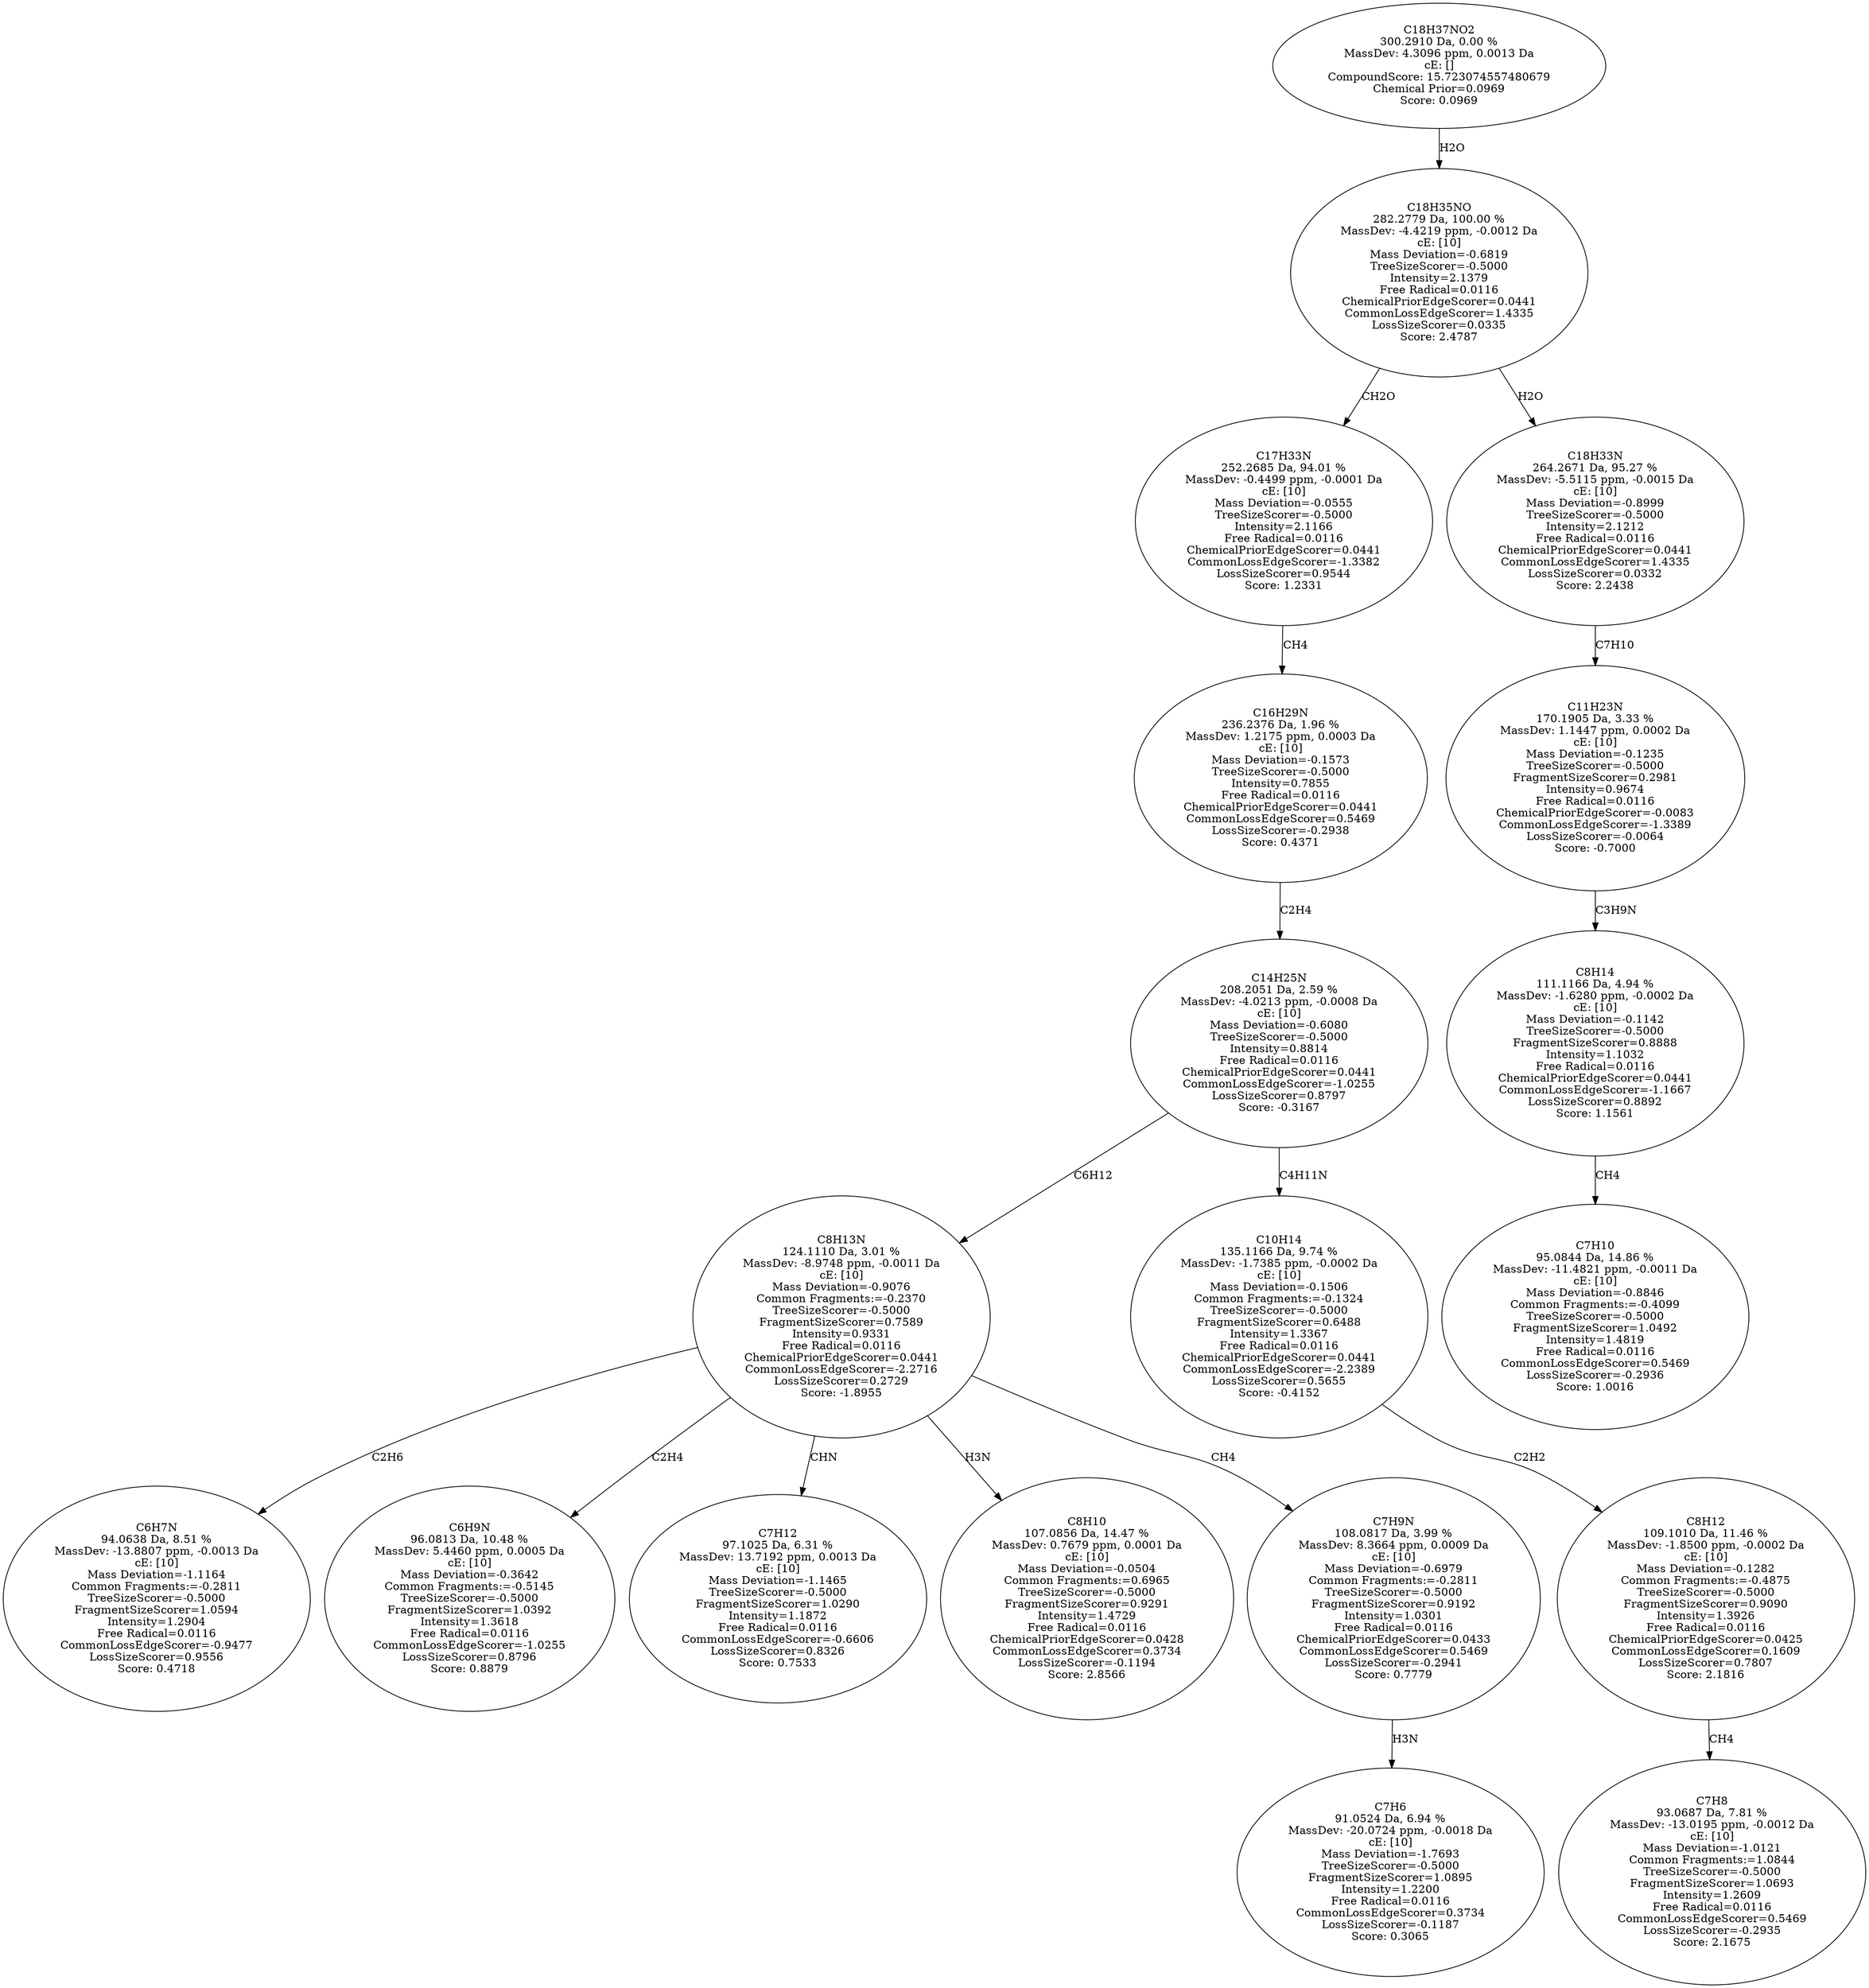strict digraph {
v1 [label="C6H7N\n94.0638 Da, 8.51 %\nMassDev: -13.8807 ppm, -0.0013 Da\ncE: [10]\nMass Deviation=-1.1164\nCommon Fragments:=-0.2811\nTreeSizeScorer=-0.5000\nFragmentSizeScorer=1.0594\nIntensity=1.2904\nFree Radical=0.0116\nCommonLossEdgeScorer=-0.9477\nLossSizeScorer=0.9556\nScore: 0.4718"];
v2 [label="C6H9N\n96.0813 Da, 10.48 %\nMassDev: 5.4460 ppm, 0.0005 Da\ncE: [10]\nMass Deviation=-0.3642\nCommon Fragments:=-0.5145\nTreeSizeScorer=-0.5000\nFragmentSizeScorer=1.0392\nIntensity=1.3618\nFree Radical=0.0116\nCommonLossEdgeScorer=-1.0255\nLossSizeScorer=0.8796\nScore: 0.8879"];
v3 [label="C7H12\n97.1025 Da, 6.31 %\nMassDev: 13.7192 ppm, 0.0013 Da\ncE: [10]\nMass Deviation=-1.1465\nTreeSizeScorer=-0.5000\nFragmentSizeScorer=1.0290\nIntensity=1.1872\nFree Radical=0.0116\nCommonLossEdgeScorer=-0.6606\nLossSizeScorer=0.8326\nScore: 0.7533"];
v4 [label="C8H10\n107.0856 Da, 14.47 %\nMassDev: 0.7679 ppm, 0.0001 Da\ncE: [10]\nMass Deviation=-0.0504\nCommon Fragments:=0.6965\nTreeSizeScorer=-0.5000\nFragmentSizeScorer=0.9291\nIntensity=1.4729\nFree Radical=0.0116\nChemicalPriorEdgeScorer=0.0428\nCommonLossEdgeScorer=0.3734\nLossSizeScorer=-0.1194\nScore: 2.8566"];
v5 [label="C7H6\n91.0524 Da, 6.94 %\nMassDev: -20.0724 ppm, -0.0018 Da\ncE: [10]\nMass Deviation=-1.7693\nTreeSizeScorer=-0.5000\nFragmentSizeScorer=1.0895\nIntensity=1.2200\nFree Radical=0.0116\nCommonLossEdgeScorer=0.3734\nLossSizeScorer=-0.1187\nScore: 0.3065"];
v6 [label="C7H9N\n108.0817 Da, 3.99 %\nMassDev: 8.3664 ppm, 0.0009 Da\ncE: [10]\nMass Deviation=-0.6979\nCommon Fragments:=-0.2811\nTreeSizeScorer=-0.5000\nFragmentSizeScorer=0.9192\nIntensity=1.0301\nFree Radical=0.0116\nChemicalPriorEdgeScorer=0.0433\nCommonLossEdgeScorer=0.5469\nLossSizeScorer=-0.2941\nScore: 0.7779"];
v7 [label="C8H13N\n124.1110 Da, 3.01 %\nMassDev: -8.9748 ppm, -0.0011 Da\ncE: [10]\nMass Deviation=-0.9076\nCommon Fragments:=-0.2370\nTreeSizeScorer=-0.5000\nFragmentSizeScorer=0.7589\nIntensity=0.9331\nFree Radical=0.0116\nChemicalPriorEdgeScorer=0.0441\nCommonLossEdgeScorer=-2.2716\nLossSizeScorer=0.2729\nScore: -1.8955"];
v8 [label="C7H8\n93.0687 Da, 7.81 %\nMassDev: -13.0195 ppm, -0.0012 Da\ncE: [10]\nMass Deviation=-1.0121\nCommon Fragments:=1.0844\nTreeSizeScorer=-0.5000\nFragmentSizeScorer=1.0693\nIntensity=1.2609\nFree Radical=0.0116\nCommonLossEdgeScorer=0.5469\nLossSizeScorer=-0.2935\nScore: 2.1675"];
v9 [label="C8H12\n109.1010 Da, 11.46 %\nMassDev: -1.8500 ppm, -0.0002 Da\ncE: [10]\nMass Deviation=-0.1282\nCommon Fragments:=-0.4875\nTreeSizeScorer=-0.5000\nFragmentSizeScorer=0.9090\nIntensity=1.3926\nFree Radical=0.0116\nChemicalPriorEdgeScorer=0.0425\nCommonLossEdgeScorer=0.1609\nLossSizeScorer=0.7807\nScore: 2.1816"];
v10 [label="C10H14\n135.1166 Da, 9.74 %\nMassDev: -1.7385 ppm, -0.0002 Da\ncE: [10]\nMass Deviation=-0.1506\nCommon Fragments:=-0.1324\nTreeSizeScorer=-0.5000\nFragmentSizeScorer=0.6488\nIntensity=1.3367\nFree Radical=0.0116\nChemicalPriorEdgeScorer=0.0441\nCommonLossEdgeScorer=-2.2389\nLossSizeScorer=0.5655\nScore: -0.4152"];
v11 [label="C14H25N\n208.2051 Da, 2.59 %\nMassDev: -4.0213 ppm, -0.0008 Da\ncE: [10]\nMass Deviation=-0.6080\nTreeSizeScorer=-0.5000\nIntensity=0.8814\nFree Radical=0.0116\nChemicalPriorEdgeScorer=0.0441\nCommonLossEdgeScorer=-1.0255\nLossSizeScorer=0.8797\nScore: -0.3167"];
v12 [label="C16H29N\n236.2376 Da, 1.96 %\nMassDev: 1.2175 ppm, 0.0003 Da\ncE: [10]\nMass Deviation=-0.1573\nTreeSizeScorer=-0.5000\nIntensity=0.7855\nFree Radical=0.0116\nChemicalPriorEdgeScorer=0.0441\nCommonLossEdgeScorer=0.5469\nLossSizeScorer=-0.2938\nScore: 0.4371"];
v13 [label="C17H33N\n252.2685 Da, 94.01 %\nMassDev: -0.4499 ppm, -0.0001 Da\ncE: [10]\nMass Deviation=-0.0555\nTreeSizeScorer=-0.5000\nIntensity=2.1166\nFree Radical=0.0116\nChemicalPriorEdgeScorer=0.0441\nCommonLossEdgeScorer=-1.3382\nLossSizeScorer=0.9544\nScore: 1.2331"];
v14 [label="C7H10\n95.0844 Da, 14.86 %\nMassDev: -11.4821 ppm, -0.0011 Da\ncE: [10]\nMass Deviation=-0.8846\nCommon Fragments:=-0.4099\nTreeSizeScorer=-0.5000\nFragmentSizeScorer=1.0492\nIntensity=1.4819\nFree Radical=0.0116\nCommonLossEdgeScorer=0.5469\nLossSizeScorer=-0.2936\nScore: 1.0016"];
v15 [label="C8H14\n111.1166 Da, 4.94 %\nMassDev: -1.6280 ppm, -0.0002 Da\ncE: [10]\nMass Deviation=-0.1142\nTreeSizeScorer=-0.5000\nFragmentSizeScorer=0.8888\nIntensity=1.1032\nFree Radical=0.0116\nChemicalPriorEdgeScorer=0.0441\nCommonLossEdgeScorer=-1.1667\nLossSizeScorer=0.8892\nScore: 1.1561"];
v16 [label="C11H23N\n170.1905 Da, 3.33 %\nMassDev: 1.1447 ppm, 0.0002 Da\ncE: [10]\nMass Deviation=-0.1235\nTreeSizeScorer=-0.5000\nFragmentSizeScorer=0.2981\nIntensity=0.9674\nFree Radical=0.0116\nChemicalPriorEdgeScorer=-0.0083\nCommonLossEdgeScorer=-1.3389\nLossSizeScorer=-0.0064\nScore: -0.7000"];
v17 [label="C18H33N\n264.2671 Da, 95.27 %\nMassDev: -5.5115 ppm, -0.0015 Da\ncE: [10]\nMass Deviation=-0.8999\nTreeSizeScorer=-0.5000\nIntensity=2.1212\nFree Radical=0.0116\nChemicalPriorEdgeScorer=0.0441\nCommonLossEdgeScorer=1.4335\nLossSizeScorer=0.0332\nScore: 2.2438"];
v18 [label="C18H35NO\n282.2779 Da, 100.00 %\nMassDev: -4.4219 ppm, -0.0012 Da\ncE: [10]\nMass Deviation=-0.6819\nTreeSizeScorer=-0.5000\nIntensity=2.1379\nFree Radical=0.0116\nChemicalPriorEdgeScorer=0.0441\nCommonLossEdgeScorer=1.4335\nLossSizeScorer=0.0335\nScore: 2.4787"];
v19 [label="C18H37NO2\n300.2910 Da, 0.00 %\nMassDev: 4.3096 ppm, 0.0013 Da\ncE: []\nCompoundScore: 15.723074557480679\nChemical Prior=0.0969\nScore: 0.0969"];
v7 -> v1 [label="C2H6"];
v7 -> v2 [label="C2H4"];
v7 -> v3 [label="CHN"];
v7 -> v4 [label="H3N"];
v6 -> v5 [label="H3N"];
v7 -> v6 [label="CH4"];
v11 -> v7 [label="C6H12"];
v9 -> v8 [label="CH4"];
v10 -> v9 [label="C2H2"];
v11 -> v10 [label="C4H11N"];
v12 -> v11 [label="C2H4"];
v13 -> v12 [label="CH4"];
v18 -> v13 [label="CH2O"];
v15 -> v14 [label="CH4"];
v16 -> v15 [label="C3H9N"];
v17 -> v16 [label="C7H10"];
v18 -> v17 [label="H2O"];
v19 -> v18 [label="H2O"];
}
